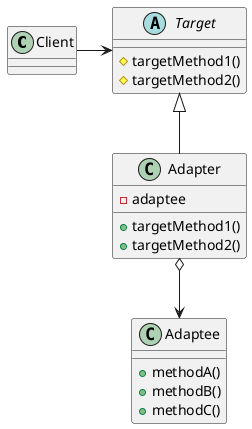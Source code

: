 @startuml

class Client {
}
abstract class Target {
    #targetMethod1()
    #targetMethod2()
}
class Adapter {
    -adaptee
    +targetMethod1()
    +targetMethod2()
}
class Adaptee {
    +methodA()
    +methodB()
    +methodC()
}

Client -> Target
Target <|-- Adapter
Adapter o--> Adaptee

@enduml